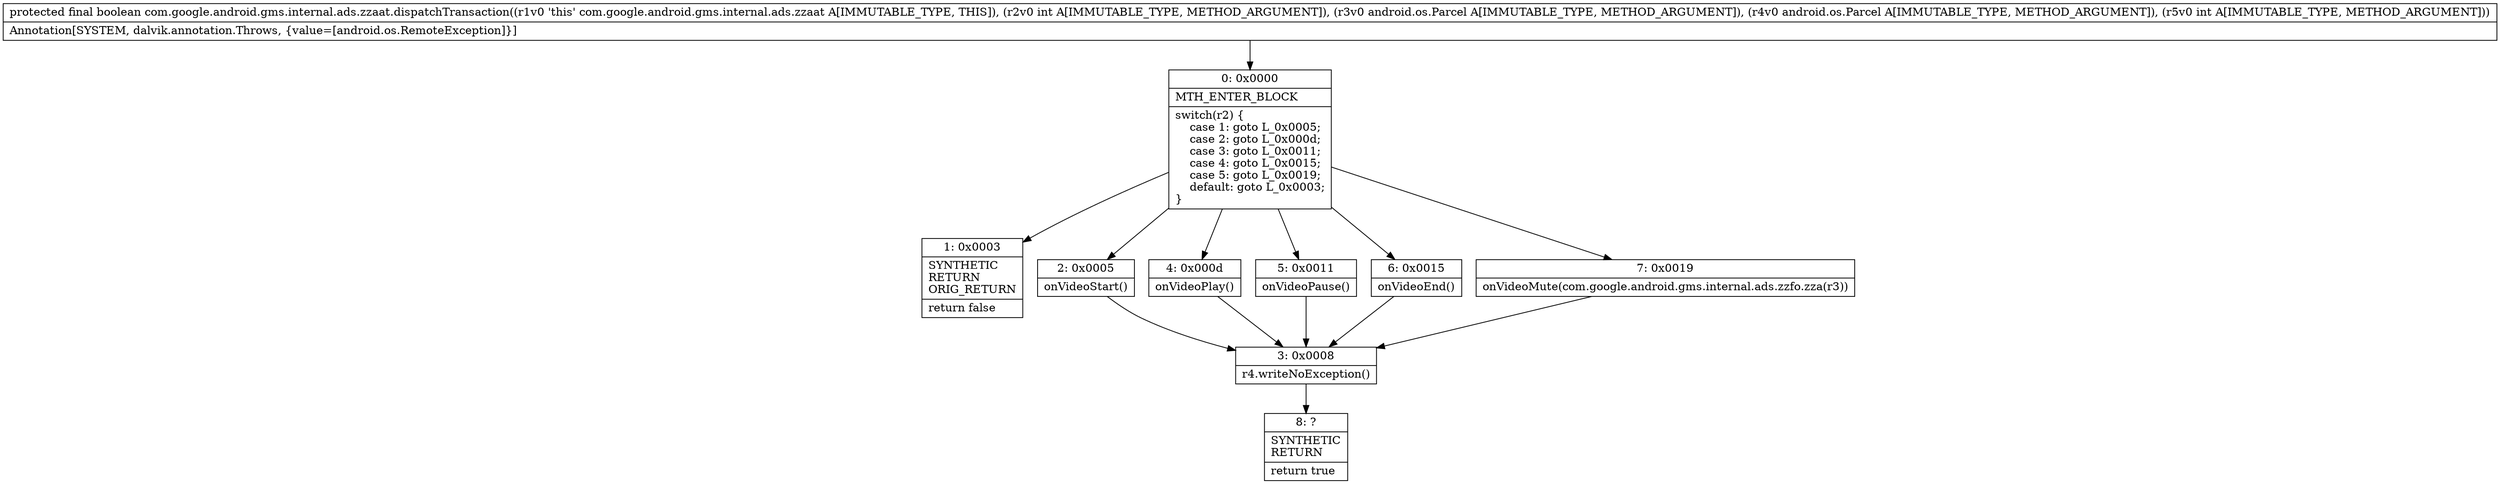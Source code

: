 digraph "CFG forcom.google.android.gms.internal.ads.zzaat.dispatchTransaction(ILandroid\/os\/Parcel;Landroid\/os\/Parcel;I)Z" {
Node_0 [shape=record,label="{0\:\ 0x0000|MTH_ENTER_BLOCK\l|switch(r2) \{\l    case 1: goto L_0x0005;\l    case 2: goto L_0x000d;\l    case 3: goto L_0x0011;\l    case 4: goto L_0x0015;\l    case 5: goto L_0x0019;\l    default: goto L_0x0003;\l\}\l}"];
Node_1 [shape=record,label="{1\:\ 0x0003|SYNTHETIC\lRETURN\lORIG_RETURN\l|return false\l}"];
Node_2 [shape=record,label="{2\:\ 0x0005|onVideoStart()\l}"];
Node_3 [shape=record,label="{3\:\ 0x0008|r4.writeNoException()\l}"];
Node_4 [shape=record,label="{4\:\ 0x000d|onVideoPlay()\l}"];
Node_5 [shape=record,label="{5\:\ 0x0011|onVideoPause()\l}"];
Node_6 [shape=record,label="{6\:\ 0x0015|onVideoEnd()\l}"];
Node_7 [shape=record,label="{7\:\ 0x0019|onVideoMute(com.google.android.gms.internal.ads.zzfo.zza(r3))\l}"];
Node_8 [shape=record,label="{8\:\ ?|SYNTHETIC\lRETURN\l|return true\l}"];
MethodNode[shape=record,label="{protected final boolean com.google.android.gms.internal.ads.zzaat.dispatchTransaction((r1v0 'this' com.google.android.gms.internal.ads.zzaat A[IMMUTABLE_TYPE, THIS]), (r2v0 int A[IMMUTABLE_TYPE, METHOD_ARGUMENT]), (r3v0 android.os.Parcel A[IMMUTABLE_TYPE, METHOD_ARGUMENT]), (r4v0 android.os.Parcel A[IMMUTABLE_TYPE, METHOD_ARGUMENT]), (r5v0 int A[IMMUTABLE_TYPE, METHOD_ARGUMENT]))  | Annotation[SYSTEM, dalvik.annotation.Throws, \{value=[android.os.RemoteException]\}]\l}"];
MethodNode -> Node_0;
Node_0 -> Node_1;
Node_0 -> Node_2;
Node_0 -> Node_4;
Node_0 -> Node_5;
Node_0 -> Node_6;
Node_0 -> Node_7;
Node_2 -> Node_3;
Node_3 -> Node_8;
Node_4 -> Node_3;
Node_5 -> Node_3;
Node_6 -> Node_3;
Node_7 -> Node_3;
}

